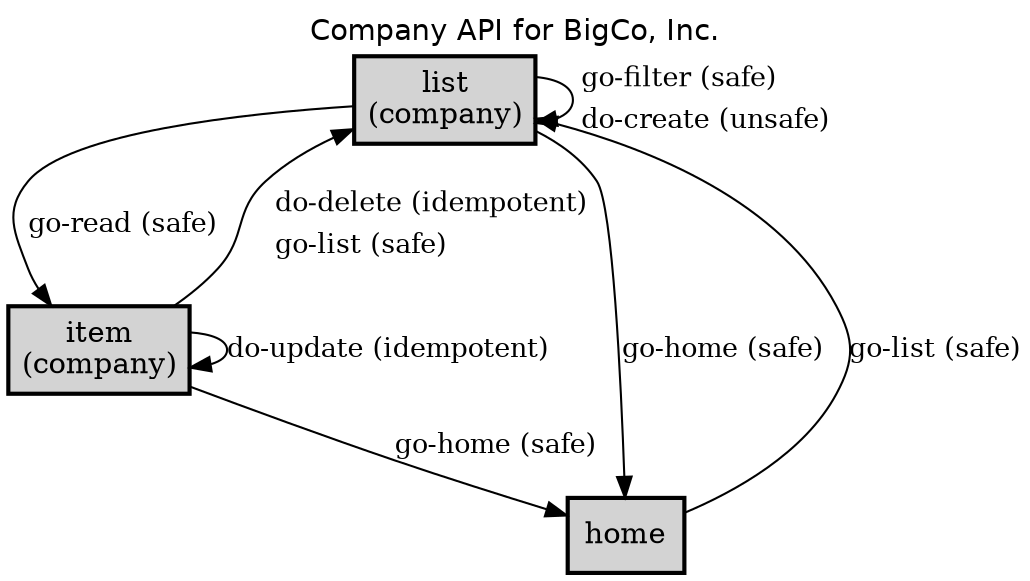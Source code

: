 digraph application_state_diagram {
  graph [
    labelloc="t";
    fontname="Helvetica"
    label="Company API for BigCo, Inc.";
    URL="index.html" target="_parent"
  ];
  node [shape = box, style = "bold,filled" fillcolor="lightgray"];

    list [margin=0.02, label=<<table cellspacing="0" cellpadding="5" border="0"><tr><td>list<br />(company)<br /></td></tr></table>>,shape=box URL="docs/semantic.list.html" target="_parent"]
    item [margin=0.02, label=<<table cellspacing="0" cellpadding="5" border="0"><tr><td>item<br />(company)<br /></td></tr></table>>,shape=box URL="docs/semantic.item.html" target="_parent"]

    home -> list [label = "go-list (safe)" URL="docs/safe.go-list.html" target="_parent" fontsize=13];
    list -> list [label=<<table  border="0"><tr><td align="left" href="docs/safe.go-filter.html">go-filter (safe)</td></tr><tr><td align="left" href="docs/unsafe.do-create.html">do-create (unsafe)</td></tr></table>> fontsize=13];
    list -> item [label = "go-read (safe)" URL="docs/safe.go-read.html" target="_parent" fontsize=13];
    list -> home [label = "go-home (safe)" URL="docs/safe.go-home.html" target="_parent" fontsize=13];
    item -> item [label = "do-update (idempotent)" URL="docs/idempotent.do-update.html" target="_parent" fontsize=13];
    item -> list [label=<<table  border="0"><tr><td align="left" href="docs/idempotent.do-delete.html">do-delete (idempotent)</td></tr><tr><td align="left" href="docs/safe.go-list.html">go-list (safe)</td></tr></table>> fontsize=13];
    item -> home [label = "go-home (safe)" URL="docs/safe.go-home.html" target="_parent" fontsize=13];

    home [URL="docs/semantic.home.html" target="_parent"]

}